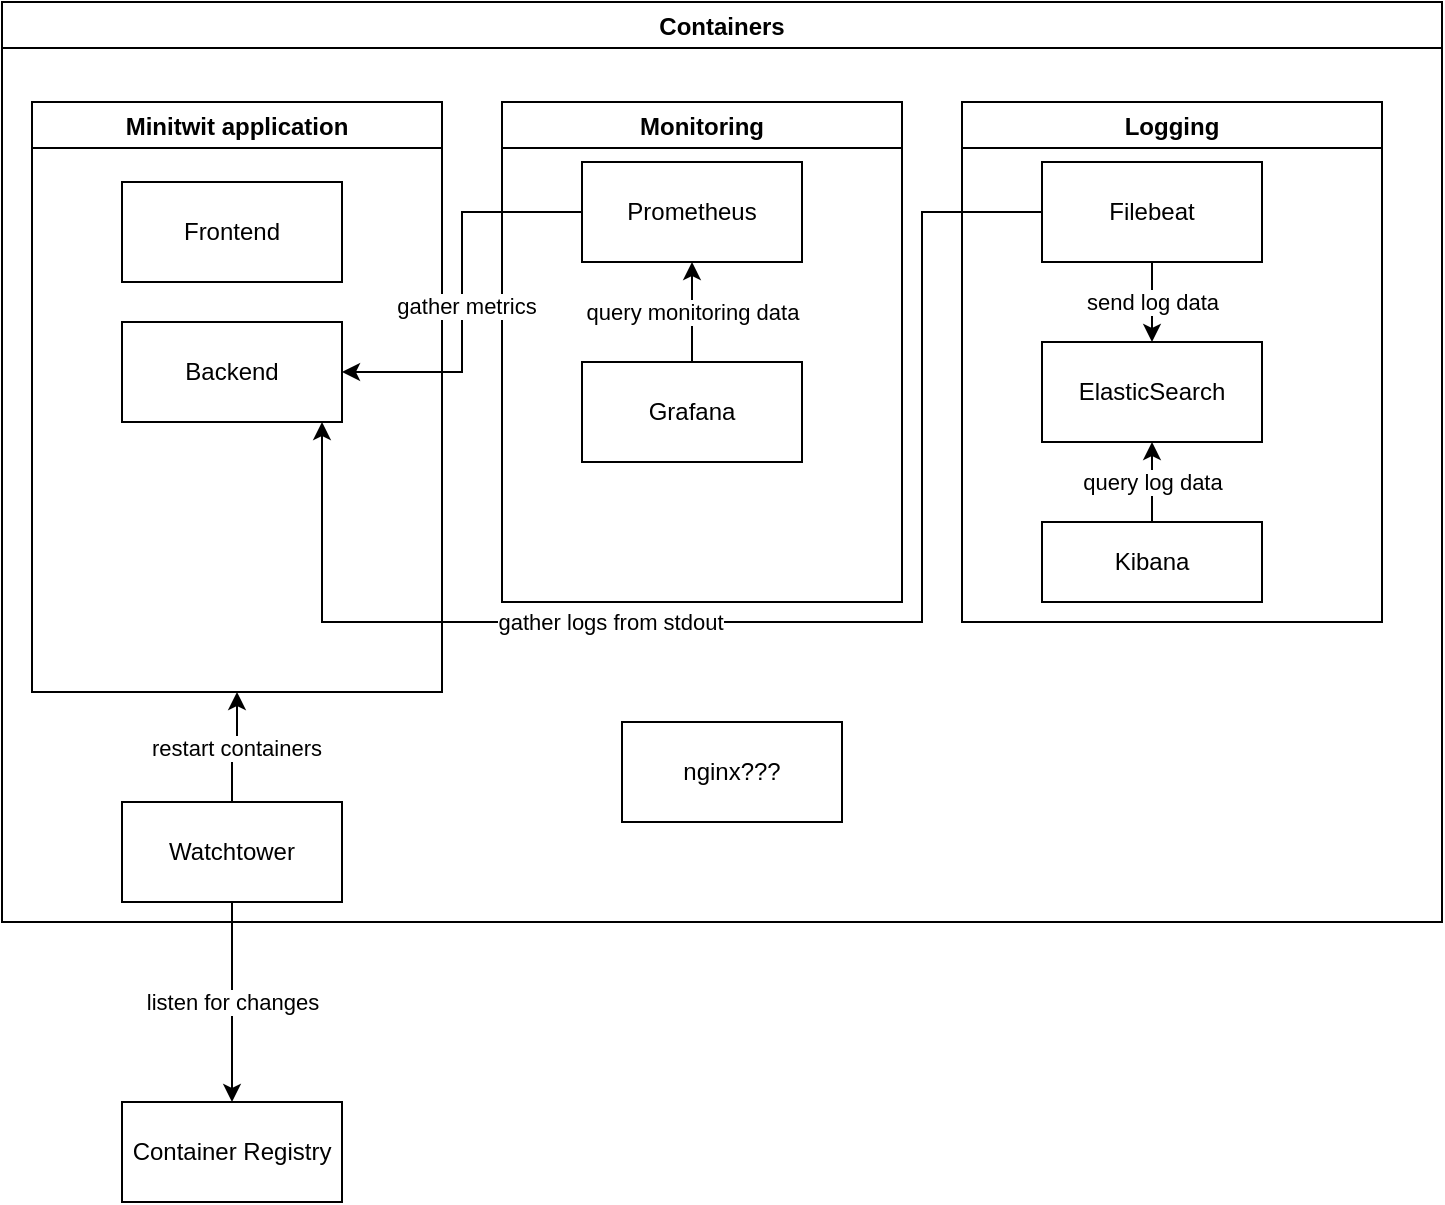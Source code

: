 <mxfile version="21.2.9" type="device">
  <diagram id="prtHgNgQTEPvFCAcTncT" name="Page-1">
    <mxGraphModel dx="842" dy="1068" grid="1" gridSize="10" guides="1" tooltips="1" connect="1" arrows="1" fold="1" page="1" pageScale="1" pageWidth="827" pageHeight="1169" math="0" shadow="0">
      <root>
        <mxCell id="0" />
        <mxCell id="1" parent="0" />
        <mxCell id="z87IzexD6i3hC4KDOdih-1" value="Containers" style="swimlane;" vertex="1" parent="1">
          <mxGeometry x="20" y="40" width="720" height="460" as="geometry" />
        </mxCell>
        <mxCell id="z87IzexD6i3hC4KDOdih-27" value="Minitwit application" style="swimlane;" vertex="1" parent="z87IzexD6i3hC4KDOdih-1">
          <mxGeometry x="15" y="50" width="205" height="295" as="geometry">
            <mxRectangle x="15" y="50" width="150" height="30" as="alternateBounds" />
          </mxGeometry>
        </mxCell>
        <mxCell id="z87IzexD6i3hC4KDOdih-3" value="Frontend" style="html=1;whiteSpace=wrap;" vertex="1" parent="z87IzexD6i3hC4KDOdih-27">
          <mxGeometry x="45" y="40" width="110" height="50" as="geometry" />
        </mxCell>
        <mxCell id="z87IzexD6i3hC4KDOdih-4" value="Backend" style="html=1;whiteSpace=wrap;" vertex="1" parent="z87IzexD6i3hC4KDOdih-27">
          <mxGeometry x="45" y="110" width="110" height="50" as="geometry" />
        </mxCell>
        <mxCell id="z87IzexD6i3hC4KDOdih-30" value="Monitoring" style="swimlane;" vertex="1" parent="z87IzexD6i3hC4KDOdih-1">
          <mxGeometry x="250" y="50" width="200" height="250" as="geometry" />
        </mxCell>
        <mxCell id="z87IzexD6i3hC4KDOdih-33" value="query monitoring data" style="edgeStyle=orthogonalEdgeStyle;rounded=0;orthogonalLoop=1;jettySize=auto;html=1;exitX=0.5;exitY=0;exitDx=0;exitDy=0;entryX=0.5;entryY=1;entryDx=0;entryDy=0;" edge="1" parent="z87IzexD6i3hC4KDOdih-30" source="z87IzexD6i3hC4KDOdih-10" target="z87IzexD6i3hC4KDOdih-11">
          <mxGeometry relative="1" as="geometry" />
        </mxCell>
        <mxCell id="z87IzexD6i3hC4KDOdih-10" value="Grafana" style="html=1;whiteSpace=wrap;" vertex="1" parent="z87IzexD6i3hC4KDOdih-30">
          <mxGeometry x="40" y="130" width="110" height="50" as="geometry" />
        </mxCell>
        <mxCell id="z87IzexD6i3hC4KDOdih-11" value="Prometheus" style="html=1;whiteSpace=wrap;" vertex="1" parent="z87IzexD6i3hC4KDOdih-30">
          <mxGeometry x="40" y="30" width="110" height="50" as="geometry" />
        </mxCell>
        <mxCell id="z87IzexD6i3hC4KDOdih-31" style="edgeStyle=orthogonalEdgeStyle;rounded=0;orthogonalLoop=1;jettySize=auto;html=1;entryX=1;entryY=0.5;entryDx=0;entryDy=0;" edge="1" parent="z87IzexD6i3hC4KDOdih-1" source="z87IzexD6i3hC4KDOdih-11" target="z87IzexD6i3hC4KDOdih-4">
          <mxGeometry relative="1" as="geometry" />
        </mxCell>
        <mxCell id="z87IzexD6i3hC4KDOdih-32" value="gather metrics" style="edgeLabel;html=1;align=center;verticalAlign=middle;resizable=0;points=[];" vertex="1" connectable="0" parent="z87IzexD6i3hC4KDOdih-31">
          <mxGeometry x="0.178" y="2" relative="1" as="geometry">
            <mxPoint y="-11" as="offset" />
          </mxGeometry>
        </mxCell>
        <mxCell id="z87IzexD6i3hC4KDOdih-34" value="Logging" style="swimlane;" vertex="1" parent="z87IzexD6i3hC4KDOdih-1">
          <mxGeometry x="480" y="50" width="210" height="260" as="geometry" />
        </mxCell>
        <mxCell id="z87IzexD6i3hC4KDOdih-37" value="send log data" style="edgeStyle=orthogonalEdgeStyle;rounded=0;orthogonalLoop=1;jettySize=auto;html=1;entryX=0.5;entryY=0;entryDx=0;entryDy=0;" edge="1" parent="z87IzexD6i3hC4KDOdih-34" source="z87IzexD6i3hC4KDOdih-7" target="z87IzexD6i3hC4KDOdih-9">
          <mxGeometry relative="1" as="geometry" />
        </mxCell>
        <mxCell id="z87IzexD6i3hC4KDOdih-7" value="Filebeat" style="html=1;whiteSpace=wrap;" vertex="1" parent="z87IzexD6i3hC4KDOdih-34">
          <mxGeometry x="40" y="30" width="110" height="50" as="geometry" />
        </mxCell>
        <mxCell id="z87IzexD6i3hC4KDOdih-9" value="ElasticSearch" style="html=1;whiteSpace=wrap;" vertex="1" parent="z87IzexD6i3hC4KDOdih-34">
          <mxGeometry x="40" y="120" width="110" height="50" as="geometry" />
        </mxCell>
        <mxCell id="z87IzexD6i3hC4KDOdih-39" value="query log data" style="edgeStyle=orthogonalEdgeStyle;rounded=0;orthogonalLoop=1;jettySize=auto;html=1;entryX=0.5;entryY=1;entryDx=0;entryDy=0;" edge="1" parent="z87IzexD6i3hC4KDOdih-34" source="z87IzexD6i3hC4KDOdih-8" target="z87IzexD6i3hC4KDOdih-9">
          <mxGeometry relative="1" as="geometry" />
        </mxCell>
        <mxCell id="z87IzexD6i3hC4KDOdih-8" value="Kibana" style="html=1;whiteSpace=wrap;" vertex="1" parent="z87IzexD6i3hC4KDOdih-34">
          <mxGeometry x="40" y="210" width="110" height="40" as="geometry" />
        </mxCell>
        <mxCell id="z87IzexD6i3hC4KDOdih-6" value="nginx???" style="html=1;whiteSpace=wrap;" vertex="1" parent="z87IzexD6i3hC4KDOdih-1">
          <mxGeometry x="310" y="360" width="110" height="50" as="geometry" />
        </mxCell>
        <mxCell id="z87IzexD6i3hC4KDOdih-35" style="edgeStyle=orthogonalEdgeStyle;rounded=0;orthogonalLoop=1;jettySize=auto;html=1;" edge="1" parent="z87IzexD6i3hC4KDOdih-1" source="z87IzexD6i3hC4KDOdih-7">
          <mxGeometry relative="1" as="geometry">
            <mxPoint x="160" y="210" as="targetPoint" />
            <Array as="points">
              <mxPoint x="460" y="105" />
              <mxPoint x="460" y="310" />
              <mxPoint x="160" y="310" />
            </Array>
          </mxGeometry>
        </mxCell>
        <mxCell id="z87IzexD6i3hC4KDOdih-36" value="gather logs from stdout" style="edgeLabel;html=1;align=center;verticalAlign=middle;resizable=0;points=[];" vertex="1" connectable="0" parent="z87IzexD6i3hC4KDOdih-35">
          <mxGeometry x="0.312" y="-4" relative="1" as="geometry">
            <mxPoint x="15" y="4" as="offset" />
          </mxGeometry>
        </mxCell>
        <mxCell id="z87IzexD6i3hC4KDOdih-50" value="restart containers" style="edgeStyle=orthogonalEdgeStyle;rounded=0;orthogonalLoop=1;jettySize=auto;html=1;exitX=0.5;exitY=0;exitDx=0;exitDy=0;entryX=0.5;entryY=1;entryDx=0;entryDy=0;" edge="1" parent="z87IzexD6i3hC4KDOdih-1" source="z87IzexD6i3hC4KDOdih-5" target="z87IzexD6i3hC4KDOdih-27">
          <mxGeometry relative="1" as="geometry">
            <mxPoint x="100" y="345" as="targetPoint" />
          </mxGeometry>
        </mxCell>
        <mxCell id="z87IzexD6i3hC4KDOdih-5" value="Watchtower" style="html=1;whiteSpace=wrap;" vertex="1" parent="z87IzexD6i3hC4KDOdih-1">
          <mxGeometry x="60" y="400" width="110" height="50" as="geometry" />
        </mxCell>
        <mxCell id="z87IzexD6i3hC4KDOdih-12" value="Container Registry" style="html=1;whiteSpace=wrap;" vertex="1" parent="1">
          <mxGeometry x="80" y="590" width="110" height="50" as="geometry" />
        </mxCell>
        <mxCell id="z87IzexD6i3hC4KDOdih-46" value="listen for changes" style="edgeStyle=orthogonalEdgeStyle;rounded=0;orthogonalLoop=1;jettySize=auto;html=1;" edge="1" parent="1" source="z87IzexD6i3hC4KDOdih-5" target="z87IzexD6i3hC4KDOdih-12">
          <mxGeometry relative="1" as="geometry" />
        </mxCell>
      </root>
    </mxGraphModel>
  </diagram>
</mxfile>
